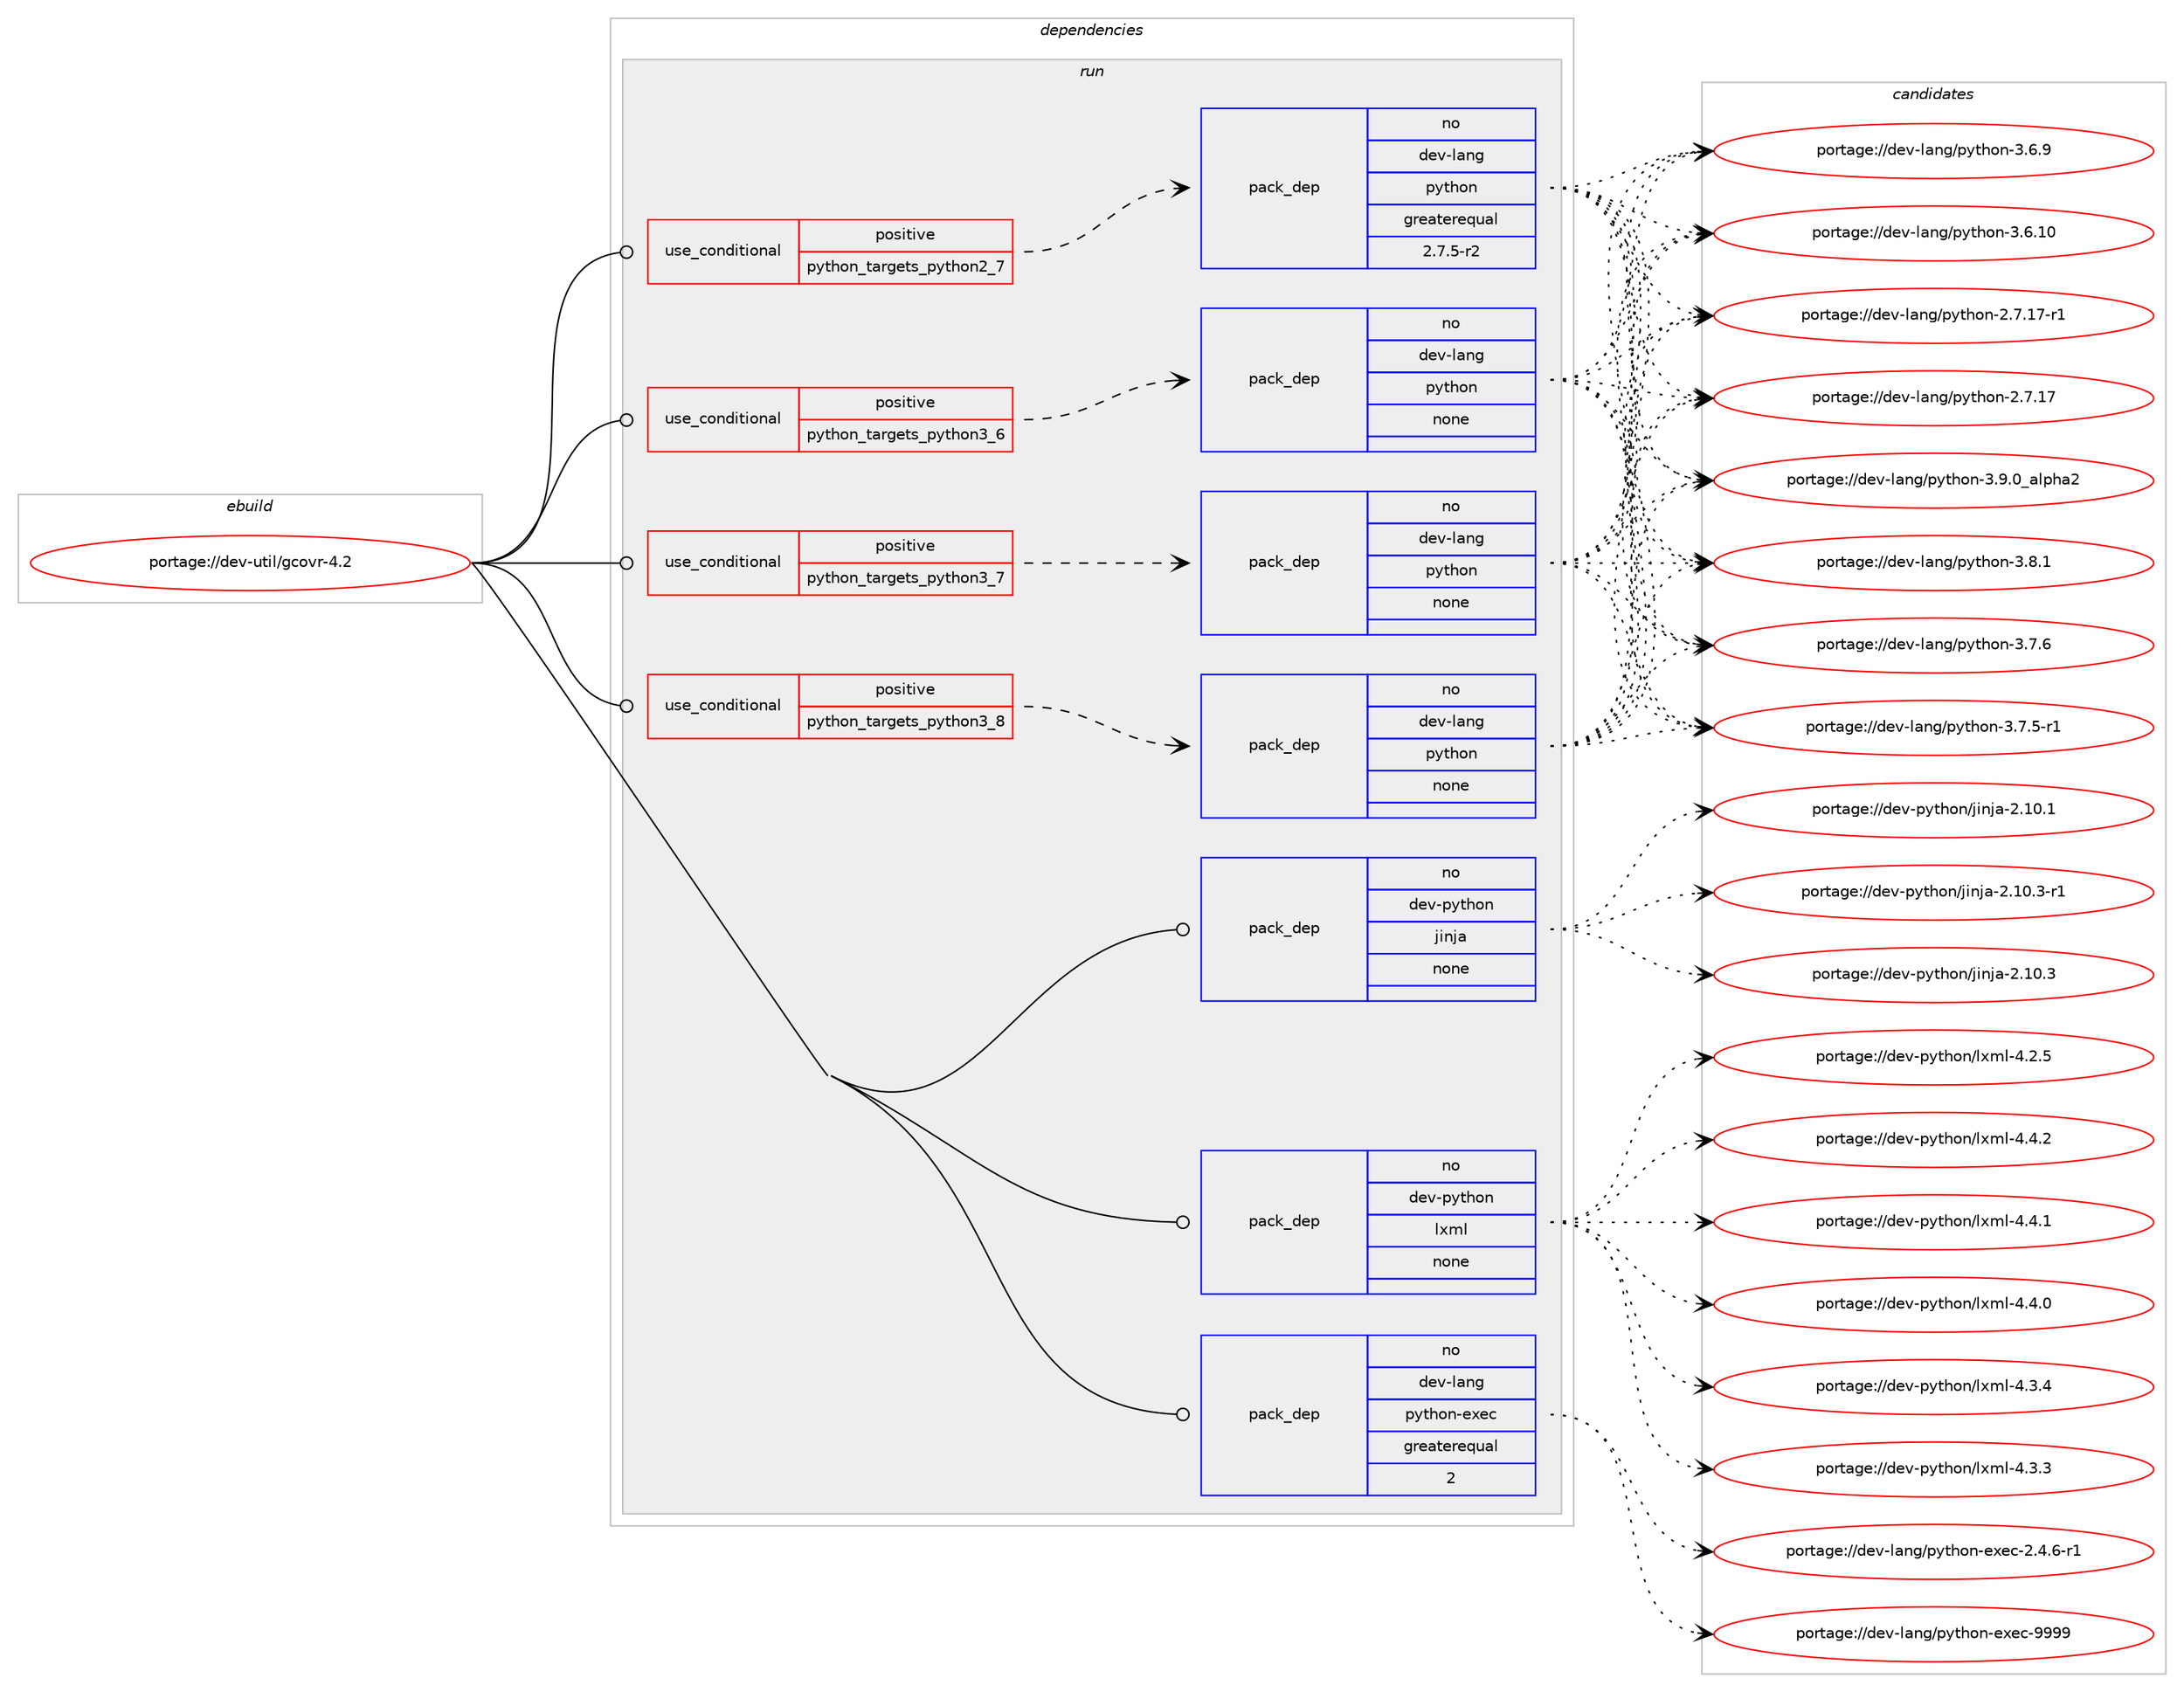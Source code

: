 digraph prolog {

# *************
# Graph options
# *************

newrank=true;
concentrate=true;
compound=true;
graph [rankdir=LR,fontname=Helvetica,fontsize=10,ranksep=1.5];#, ranksep=2.5, nodesep=0.2];
edge  [arrowhead=vee];
node  [fontname=Helvetica,fontsize=10];

# **********
# The ebuild
# **********

subgraph cluster_leftcol {
color=gray;
rank=same;
label=<<i>ebuild</i>>;
id [label="portage://dev-util/gcovr-4.2", color=red, width=4, href="../dev-util/gcovr-4.2.svg"];
}

# ****************
# The dependencies
# ****************

subgraph cluster_midcol {
color=gray;
label=<<i>dependencies</i>>;
subgraph cluster_compile {
fillcolor="#eeeeee";
style=filled;
label=<<i>compile</i>>;
}
subgraph cluster_compileandrun {
fillcolor="#eeeeee";
style=filled;
label=<<i>compile and run</i>>;
}
subgraph cluster_run {
fillcolor="#eeeeee";
style=filled;
label=<<i>run</i>>;
subgraph cond62658 {
dependency302106 [label=<<TABLE BORDER="0" CELLBORDER="1" CELLSPACING="0" CELLPADDING="4"><TR><TD ROWSPAN="3" CELLPADDING="10">use_conditional</TD></TR><TR><TD>positive</TD></TR><TR><TD>python_targets_python2_7</TD></TR></TABLE>>, shape=none, color=red];
subgraph pack234800 {
dependency302107 [label=<<TABLE BORDER="0" CELLBORDER="1" CELLSPACING="0" CELLPADDING="4" WIDTH="220"><TR><TD ROWSPAN="6" CELLPADDING="30">pack_dep</TD></TR><TR><TD WIDTH="110">no</TD></TR><TR><TD>dev-lang</TD></TR><TR><TD>python</TD></TR><TR><TD>greaterequal</TD></TR><TR><TD>2.7.5-r2</TD></TR></TABLE>>, shape=none, color=blue];
}
dependency302106:e -> dependency302107:w [weight=20,style="dashed",arrowhead="vee"];
}
id:e -> dependency302106:w [weight=20,style="solid",arrowhead="odot"];
subgraph cond62659 {
dependency302108 [label=<<TABLE BORDER="0" CELLBORDER="1" CELLSPACING="0" CELLPADDING="4"><TR><TD ROWSPAN="3" CELLPADDING="10">use_conditional</TD></TR><TR><TD>positive</TD></TR><TR><TD>python_targets_python3_6</TD></TR></TABLE>>, shape=none, color=red];
subgraph pack234801 {
dependency302109 [label=<<TABLE BORDER="0" CELLBORDER="1" CELLSPACING="0" CELLPADDING="4" WIDTH="220"><TR><TD ROWSPAN="6" CELLPADDING="30">pack_dep</TD></TR><TR><TD WIDTH="110">no</TD></TR><TR><TD>dev-lang</TD></TR><TR><TD>python</TD></TR><TR><TD>none</TD></TR><TR><TD></TD></TR></TABLE>>, shape=none, color=blue];
}
dependency302108:e -> dependency302109:w [weight=20,style="dashed",arrowhead="vee"];
}
id:e -> dependency302108:w [weight=20,style="solid",arrowhead="odot"];
subgraph cond62660 {
dependency302110 [label=<<TABLE BORDER="0" CELLBORDER="1" CELLSPACING="0" CELLPADDING="4"><TR><TD ROWSPAN="3" CELLPADDING="10">use_conditional</TD></TR><TR><TD>positive</TD></TR><TR><TD>python_targets_python3_7</TD></TR></TABLE>>, shape=none, color=red];
subgraph pack234802 {
dependency302111 [label=<<TABLE BORDER="0" CELLBORDER="1" CELLSPACING="0" CELLPADDING="4" WIDTH="220"><TR><TD ROWSPAN="6" CELLPADDING="30">pack_dep</TD></TR><TR><TD WIDTH="110">no</TD></TR><TR><TD>dev-lang</TD></TR><TR><TD>python</TD></TR><TR><TD>none</TD></TR><TR><TD></TD></TR></TABLE>>, shape=none, color=blue];
}
dependency302110:e -> dependency302111:w [weight=20,style="dashed",arrowhead="vee"];
}
id:e -> dependency302110:w [weight=20,style="solid",arrowhead="odot"];
subgraph cond62661 {
dependency302112 [label=<<TABLE BORDER="0" CELLBORDER="1" CELLSPACING="0" CELLPADDING="4"><TR><TD ROWSPAN="3" CELLPADDING="10">use_conditional</TD></TR><TR><TD>positive</TD></TR><TR><TD>python_targets_python3_8</TD></TR></TABLE>>, shape=none, color=red];
subgraph pack234803 {
dependency302113 [label=<<TABLE BORDER="0" CELLBORDER="1" CELLSPACING="0" CELLPADDING="4" WIDTH="220"><TR><TD ROWSPAN="6" CELLPADDING="30">pack_dep</TD></TR><TR><TD WIDTH="110">no</TD></TR><TR><TD>dev-lang</TD></TR><TR><TD>python</TD></TR><TR><TD>none</TD></TR><TR><TD></TD></TR></TABLE>>, shape=none, color=blue];
}
dependency302112:e -> dependency302113:w [weight=20,style="dashed",arrowhead="vee"];
}
id:e -> dependency302112:w [weight=20,style="solid",arrowhead="odot"];
subgraph pack234804 {
dependency302114 [label=<<TABLE BORDER="0" CELLBORDER="1" CELLSPACING="0" CELLPADDING="4" WIDTH="220"><TR><TD ROWSPAN="6" CELLPADDING="30">pack_dep</TD></TR><TR><TD WIDTH="110">no</TD></TR><TR><TD>dev-lang</TD></TR><TR><TD>python-exec</TD></TR><TR><TD>greaterequal</TD></TR><TR><TD>2</TD></TR></TABLE>>, shape=none, color=blue];
}
id:e -> dependency302114:w [weight=20,style="solid",arrowhead="odot"];
subgraph pack234805 {
dependency302115 [label=<<TABLE BORDER="0" CELLBORDER="1" CELLSPACING="0" CELLPADDING="4" WIDTH="220"><TR><TD ROWSPAN="6" CELLPADDING="30">pack_dep</TD></TR><TR><TD WIDTH="110">no</TD></TR><TR><TD>dev-python</TD></TR><TR><TD>jinja</TD></TR><TR><TD>none</TD></TR><TR><TD></TD></TR></TABLE>>, shape=none, color=blue];
}
id:e -> dependency302115:w [weight=20,style="solid",arrowhead="odot"];
subgraph pack234806 {
dependency302116 [label=<<TABLE BORDER="0" CELLBORDER="1" CELLSPACING="0" CELLPADDING="4" WIDTH="220"><TR><TD ROWSPAN="6" CELLPADDING="30">pack_dep</TD></TR><TR><TD WIDTH="110">no</TD></TR><TR><TD>dev-python</TD></TR><TR><TD>lxml</TD></TR><TR><TD>none</TD></TR><TR><TD></TD></TR></TABLE>>, shape=none, color=blue];
}
id:e -> dependency302116:w [weight=20,style="solid",arrowhead="odot"];
}
}

# **************
# The candidates
# **************

subgraph cluster_choices {
rank=same;
color=gray;
label=<<i>candidates</i>>;

subgraph choice234800 {
color=black;
nodesep=1;
choice10010111845108971101034711212111610411111045514657464895971081121049750 [label="portage://dev-lang/python-3.9.0_alpha2", color=red, width=4,href="../dev-lang/python-3.9.0_alpha2.svg"];
choice100101118451089711010347112121116104111110455146564649 [label="portage://dev-lang/python-3.8.1", color=red, width=4,href="../dev-lang/python-3.8.1.svg"];
choice100101118451089711010347112121116104111110455146554654 [label="portage://dev-lang/python-3.7.6", color=red, width=4,href="../dev-lang/python-3.7.6.svg"];
choice1001011184510897110103471121211161041111104551465546534511449 [label="portage://dev-lang/python-3.7.5-r1", color=red, width=4,href="../dev-lang/python-3.7.5-r1.svg"];
choice100101118451089711010347112121116104111110455146544657 [label="portage://dev-lang/python-3.6.9", color=red, width=4,href="../dev-lang/python-3.6.9.svg"];
choice10010111845108971101034711212111610411111045514654464948 [label="portage://dev-lang/python-3.6.10", color=red, width=4,href="../dev-lang/python-3.6.10.svg"];
choice100101118451089711010347112121116104111110455046554649554511449 [label="portage://dev-lang/python-2.7.17-r1", color=red, width=4,href="../dev-lang/python-2.7.17-r1.svg"];
choice10010111845108971101034711212111610411111045504655464955 [label="portage://dev-lang/python-2.7.17", color=red, width=4,href="../dev-lang/python-2.7.17.svg"];
dependency302107:e -> choice10010111845108971101034711212111610411111045514657464895971081121049750:w [style=dotted,weight="100"];
dependency302107:e -> choice100101118451089711010347112121116104111110455146564649:w [style=dotted,weight="100"];
dependency302107:e -> choice100101118451089711010347112121116104111110455146554654:w [style=dotted,weight="100"];
dependency302107:e -> choice1001011184510897110103471121211161041111104551465546534511449:w [style=dotted,weight="100"];
dependency302107:e -> choice100101118451089711010347112121116104111110455146544657:w [style=dotted,weight="100"];
dependency302107:e -> choice10010111845108971101034711212111610411111045514654464948:w [style=dotted,weight="100"];
dependency302107:e -> choice100101118451089711010347112121116104111110455046554649554511449:w [style=dotted,weight="100"];
dependency302107:e -> choice10010111845108971101034711212111610411111045504655464955:w [style=dotted,weight="100"];
}
subgraph choice234801 {
color=black;
nodesep=1;
choice10010111845108971101034711212111610411111045514657464895971081121049750 [label="portage://dev-lang/python-3.9.0_alpha2", color=red, width=4,href="../dev-lang/python-3.9.0_alpha2.svg"];
choice100101118451089711010347112121116104111110455146564649 [label="portage://dev-lang/python-3.8.1", color=red, width=4,href="../dev-lang/python-3.8.1.svg"];
choice100101118451089711010347112121116104111110455146554654 [label="portage://dev-lang/python-3.7.6", color=red, width=4,href="../dev-lang/python-3.7.6.svg"];
choice1001011184510897110103471121211161041111104551465546534511449 [label="portage://dev-lang/python-3.7.5-r1", color=red, width=4,href="../dev-lang/python-3.7.5-r1.svg"];
choice100101118451089711010347112121116104111110455146544657 [label="portage://dev-lang/python-3.6.9", color=red, width=4,href="../dev-lang/python-3.6.9.svg"];
choice10010111845108971101034711212111610411111045514654464948 [label="portage://dev-lang/python-3.6.10", color=red, width=4,href="../dev-lang/python-3.6.10.svg"];
choice100101118451089711010347112121116104111110455046554649554511449 [label="portage://dev-lang/python-2.7.17-r1", color=red, width=4,href="../dev-lang/python-2.7.17-r1.svg"];
choice10010111845108971101034711212111610411111045504655464955 [label="portage://dev-lang/python-2.7.17", color=red, width=4,href="../dev-lang/python-2.7.17.svg"];
dependency302109:e -> choice10010111845108971101034711212111610411111045514657464895971081121049750:w [style=dotted,weight="100"];
dependency302109:e -> choice100101118451089711010347112121116104111110455146564649:w [style=dotted,weight="100"];
dependency302109:e -> choice100101118451089711010347112121116104111110455146554654:w [style=dotted,weight="100"];
dependency302109:e -> choice1001011184510897110103471121211161041111104551465546534511449:w [style=dotted,weight="100"];
dependency302109:e -> choice100101118451089711010347112121116104111110455146544657:w [style=dotted,weight="100"];
dependency302109:e -> choice10010111845108971101034711212111610411111045514654464948:w [style=dotted,weight="100"];
dependency302109:e -> choice100101118451089711010347112121116104111110455046554649554511449:w [style=dotted,weight="100"];
dependency302109:e -> choice10010111845108971101034711212111610411111045504655464955:w [style=dotted,weight="100"];
}
subgraph choice234802 {
color=black;
nodesep=1;
choice10010111845108971101034711212111610411111045514657464895971081121049750 [label="portage://dev-lang/python-3.9.0_alpha2", color=red, width=4,href="../dev-lang/python-3.9.0_alpha2.svg"];
choice100101118451089711010347112121116104111110455146564649 [label="portage://dev-lang/python-3.8.1", color=red, width=4,href="../dev-lang/python-3.8.1.svg"];
choice100101118451089711010347112121116104111110455146554654 [label="portage://dev-lang/python-3.7.6", color=red, width=4,href="../dev-lang/python-3.7.6.svg"];
choice1001011184510897110103471121211161041111104551465546534511449 [label="portage://dev-lang/python-3.7.5-r1", color=red, width=4,href="../dev-lang/python-3.7.5-r1.svg"];
choice100101118451089711010347112121116104111110455146544657 [label="portage://dev-lang/python-3.6.9", color=red, width=4,href="../dev-lang/python-3.6.9.svg"];
choice10010111845108971101034711212111610411111045514654464948 [label="portage://dev-lang/python-3.6.10", color=red, width=4,href="../dev-lang/python-3.6.10.svg"];
choice100101118451089711010347112121116104111110455046554649554511449 [label="portage://dev-lang/python-2.7.17-r1", color=red, width=4,href="../dev-lang/python-2.7.17-r1.svg"];
choice10010111845108971101034711212111610411111045504655464955 [label="portage://dev-lang/python-2.7.17", color=red, width=4,href="../dev-lang/python-2.7.17.svg"];
dependency302111:e -> choice10010111845108971101034711212111610411111045514657464895971081121049750:w [style=dotted,weight="100"];
dependency302111:e -> choice100101118451089711010347112121116104111110455146564649:w [style=dotted,weight="100"];
dependency302111:e -> choice100101118451089711010347112121116104111110455146554654:w [style=dotted,weight="100"];
dependency302111:e -> choice1001011184510897110103471121211161041111104551465546534511449:w [style=dotted,weight="100"];
dependency302111:e -> choice100101118451089711010347112121116104111110455146544657:w [style=dotted,weight="100"];
dependency302111:e -> choice10010111845108971101034711212111610411111045514654464948:w [style=dotted,weight="100"];
dependency302111:e -> choice100101118451089711010347112121116104111110455046554649554511449:w [style=dotted,weight="100"];
dependency302111:e -> choice10010111845108971101034711212111610411111045504655464955:w [style=dotted,weight="100"];
}
subgraph choice234803 {
color=black;
nodesep=1;
choice10010111845108971101034711212111610411111045514657464895971081121049750 [label="portage://dev-lang/python-3.9.0_alpha2", color=red, width=4,href="../dev-lang/python-3.9.0_alpha2.svg"];
choice100101118451089711010347112121116104111110455146564649 [label="portage://dev-lang/python-3.8.1", color=red, width=4,href="../dev-lang/python-3.8.1.svg"];
choice100101118451089711010347112121116104111110455146554654 [label="portage://dev-lang/python-3.7.6", color=red, width=4,href="../dev-lang/python-3.7.6.svg"];
choice1001011184510897110103471121211161041111104551465546534511449 [label="portage://dev-lang/python-3.7.5-r1", color=red, width=4,href="../dev-lang/python-3.7.5-r1.svg"];
choice100101118451089711010347112121116104111110455146544657 [label="portage://dev-lang/python-3.6.9", color=red, width=4,href="../dev-lang/python-3.6.9.svg"];
choice10010111845108971101034711212111610411111045514654464948 [label="portage://dev-lang/python-3.6.10", color=red, width=4,href="../dev-lang/python-3.6.10.svg"];
choice100101118451089711010347112121116104111110455046554649554511449 [label="portage://dev-lang/python-2.7.17-r1", color=red, width=4,href="../dev-lang/python-2.7.17-r1.svg"];
choice10010111845108971101034711212111610411111045504655464955 [label="portage://dev-lang/python-2.7.17", color=red, width=4,href="../dev-lang/python-2.7.17.svg"];
dependency302113:e -> choice10010111845108971101034711212111610411111045514657464895971081121049750:w [style=dotted,weight="100"];
dependency302113:e -> choice100101118451089711010347112121116104111110455146564649:w [style=dotted,weight="100"];
dependency302113:e -> choice100101118451089711010347112121116104111110455146554654:w [style=dotted,weight="100"];
dependency302113:e -> choice1001011184510897110103471121211161041111104551465546534511449:w [style=dotted,weight="100"];
dependency302113:e -> choice100101118451089711010347112121116104111110455146544657:w [style=dotted,weight="100"];
dependency302113:e -> choice10010111845108971101034711212111610411111045514654464948:w [style=dotted,weight="100"];
dependency302113:e -> choice100101118451089711010347112121116104111110455046554649554511449:w [style=dotted,weight="100"];
dependency302113:e -> choice10010111845108971101034711212111610411111045504655464955:w [style=dotted,weight="100"];
}
subgraph choice234804 {
color=black;
nodesep=1;
choice10010111845108971101034711212111610411111045101120101994557575757 [label="portage://dev-lang/python-exec-9999", color=red, width=4,href="../dev-lang/python-exec-9999.svg"];
choice10010111845108971101034711212111610411111045101120101994550465246544511449 [label="portage://dev-lang/python-exec-2.4.6-r1", color=red, width=4,href="../dev-lang/python-exec-2.4.6-r1.svg"];
dependency302114:e -> choice10010111845108971101034711212111610411111045101120101994557575757:w [style=dotted,weight="100"];
dependency302114:e -> choice10010111845108971101034711212111610411111045101120101994550465246544511449:w [style=dotted,weight="100"];
}
subgraph choice234805 {
color=black;
nodesep=1;
choice100101118451121211161041111104710610511010697455046494846514511449 [label="portage://dev-python/jinja-2.10.3-r1", color=red, width=4,href="../dev-python/jinja-2.10.3-r1.svg"];
choice10010111845112121116104111110471061051101069745504649484651 [label="portage://dev-python/jinja-2.10.3", color=red, width=4,href="../dev-python/jinja-2.10.3.svg"];
choice10010111845112121116104111110471061051101069745504649484649 [label="portage://dev-python/jinja-2.10.1", color=red, width=4,href="../dev-python/jinja-2.10.1.svg"];
dependency302115:e -> choice100101118451121211161041111104710610511010697455046494846514511449:w [style=dotted,weight="100"];
dependency302115:e -> choice10010111845112121116104111110471061051101069745504649484651:w [style=dotted,weight="100"];
dependency302115:e -> choice10010111845112121116104111110471061051101069745504649484649:w [style=dotted,weight="100"];
}
subgraph choice234806 {
color=black;
nodesep=1;
choice1001011184511212111610411111047108120109108455246524650 [label="portage://dev-python/lxml-4.4.2", color=red, width=4,href="../dev-python/lxml-4.4.2.svg"];
choice1001011184511212111610411111047108120109108455246524649 [label="portage://dev-python/lxml-4.4.1", color=red, width=4,href="../dev-python/lxml-4.4.1.svg"];
choice1001011184511212111610411111047108120109108455246524648 [label="portage://dev-python/lxml-4.4.0", color=red, width=4,href="../dev-python/lxml-4.4.0.svg"];
choice1001011184511212111610411111047108120109108455246514652 [label="portage://dev-python/lxml-4.3.4", color=red, width=4,href="../dev-python/lxml-4.3.4.svg"];
choice1001011184511212111610411111047108120109108455246514651 [label="portage://dev-python/lxml-4.3.3", color=red, width=4,href="../dev-python/lxml-4.3.3.svg"];
choice1001011184511212111610411111047108120109108455246504653 [label="portage://dev-python/lxml-4.2.5", color=red, width=4,href="../dev-python/lxml-4.2.5.svg"];
dependency302116:e -> choice1001011184511212111610411111047108120109108455246524650:w [style=dotted,weight="100"];
dependency302116:e -> choice1001011184511212111610411111047108120109108455246524649:w [style=dotted,weight="100"];
dependency302116:e -> choice1001011184511212111610411111047108120109108455246524648:w [style=dotted,weight="100"];
dependency302116:e -> choice1001011184511212111610411111047108120109108455246514652:w [style=dotted,weight="100"];
dependency302116:e -> choice1001011184511212111610411111047108120109108455246514651:w [style=dotted,weight="100"];
dependency302116:e -> choice1001011184511212111610411111047108120109108455246504653:w [style=dotted,weight="100"];
}
}

}
